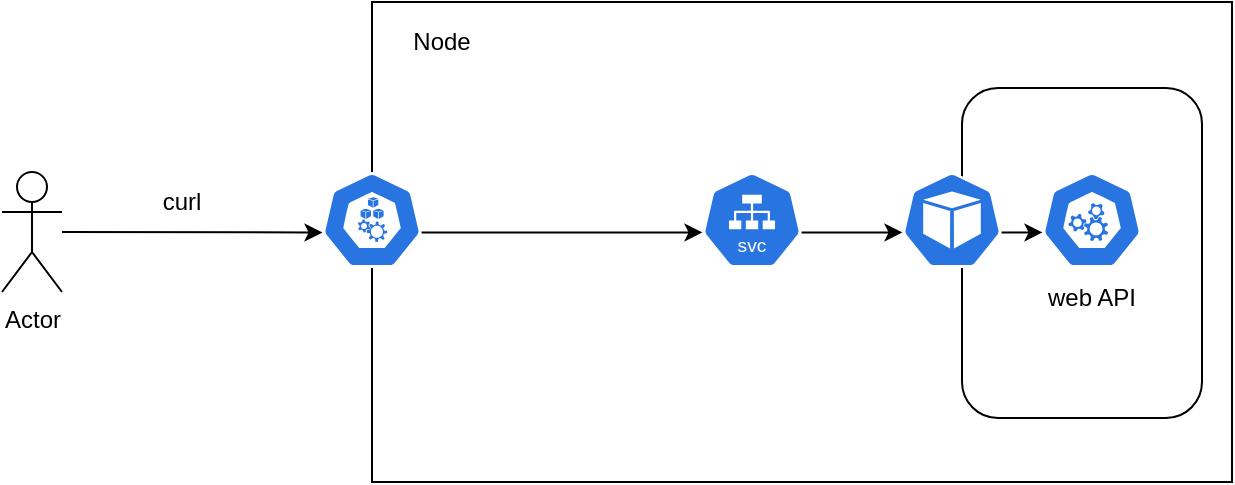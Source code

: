 <mxfile version="24.7.7">
  <diagram name="ページ1" id="JOt3ArjMe_EEyg0OrHGE">
    <mxGraphModel dx="1194" dy="672" grid="1" gridSize="10" guides="1" tooltips="1" connect="1" arrows="1" fold="1" page="1" pageScale="1" pageWidth="827" pageHeight="1169" math="0" shadow="0">
      <root>
        <mxCell id="0" />
        <mxCell id="1" parent="0" />
        <mxCell id="_boH7Vak079BCCBLWPw8-2" value="" style="rounded=0;whiteSpace=wrap;html=1;rotation=-90;" vertex="1" parent="1">
          <mxGeometry x="380" y="420" width="240" height="430" as="geometry" />
        </mxCell>
        <mxCell id="_boH7Vak079BCCBLWPw8-1" value="" style="aspect=fixed;sketch=0;html=1;dashed=0;whitespace=wrap;verticalLabelPosition=bottom;verticalAlign=top;fillColor=#2875E2;strokeColor=#ffffff;points=[[0.005,0.63,0],[0.1,0.2,0],[0.9,0.2,0],[0.5,0,0],[0.995,0.63,0],[0.72,0.99,0],[0.5,1,0],[0.28,0.99,0]];shape=mxgraph.kubernetes.icon2;prIcon=node" vertex="1" parent="1">
          <mxGeometry x="260" y="600" width="50" height="48" as="geometry" />
        </mxCell>
        <mxCell id="_boH7Vak079BCCBLWPw8-4" value="Node" style="text;html=1;align=center;verticalAlign=middle;whiteSpace=wrap;rounded=0;" vertex="1" parent="1">
          <mxGeometry x="290" y="520" width="60" height="30" as="geometry" />
        </mxCell>
        <mxCell id="_boH7Vak079BCCBLWPw8-6" value="" style="rounded=1;whiteSpace=wrap;html=1;" vertex="1" parent="1">
          <mxGeometry x="580" y="558" width="120" height="165" as="geometry" />
        </mxCell>
        <mxCell id="_boH7Vak079BCCBLWPw8-5" value="" style="aspect=fixed;sketch=0;html=1;dashed=0;whitespace=wrap;verticalLabelPosition=bottom;verticalAlign=top;fillColor=#2875E2;strokeColor=#ffffff;points=[[0.005,0.63,0],[0.1,0.2,0],[0.9,0.2,0],[0.5,0,0],[0.995,0.63,0],[0.72,0.99,0],[0.5,1,0],[0.28,0.99,0]];shape=mxgraph.kubernetes.icon2;prIcon=pod" vertex="1" parent="1">
          <mxGeometry x="550" y="600" width="50" height="48" as="geometry" />
        </mxCell>
        <mxCell id="_boH7Vak079BCCBLWPw8-7" value="" style="aspect=fixed;sketch=0;html=1;dashed=0;whitespace=wrap;verticalLabelPosition=bottom;verticalAlign=top;fillColor=#2875E2;strokeColor=#ffffff;points=[[0.005,0.63,0],[0.1,0.2,0],[0.9,0.2,0],[0.5,0,0],[0.995,0.63,0],[0.72,0.99,0],[0.5,1,0],[0.28,0.99,0]];shape=mxgraph.kubernetes.icon2;kubernetesLabel=1;prIcon=svc" vertex="1" parent="1">
          <mxGeometry x="450" y="600" width="50" height="48" as="geometry" />
        </mxCell>
        <mxCell id="_boH7Vak079BCCBLWPw8-8" value="" style="aspect=fixed;sketch=0;html=1;dashed=0;whitespace=wrap;verticalLabelPosition=bottom;verticalAlign=top;fillColor=#2875E2;strokeColor=#ffffff;points=[[0.005,0.63,0],[0.1,0.2,0],[0.9,0.2,0],[0.5,0,0],[0.995,0.63,0],[0.72,0.99,0],[0.5,1,0],[0.28,0.99,0]];shape=mxgraph.kubernetes.icon2;prIcon=api" vertex="1" parent="1">
          <mxGeometry x="620" y="600" width="50" height="48" as="geometry" />
        </mxCell>
        <mxCell id="_boH7Vak079BCCBLWPw8-9" value="web API" style="text;html=1;align=center;verticalAlign=middle;whiteSpace=wrap;rounded=0;" vertex="1" parent="1">
          <mxGeometry x="615" y="648" width="60" height="30" as="geometry" />
        </mxCell>
        <mxCell id="_boH7Vak079BCCBLWPw8-10" value="" style="endArrow=classic;html=1;rounded=0;entryX=0.005;entryY=0.63;entryDx=0;entryDy=0;entryPerimeter=0;exitX=0.995;exitY=0.63;exitDx=0;exitDy=0;exitPerimeter=0;" edge="1" parent="1" source="_boH7Vak079BCCBLWPw8-5" target="_boH7Vak079BCCBLWPw8-8">
          <mxGeometry width="50" height="50" relative="1" as="geometry">
            <mxPoint x="390" y="570" as="sourcePoint" />
            <mxPoint x="440" y="520" as="targetPoint" />
          </mxGeometry>
        </mxCell>
        <mxCell id="_boH7Vak079BCCBLWPw8-11" value="" style="endArrow=classic;html=1;rounded=0;entryX=0.005;entryY=0.63;entryDx=0;entryDy=0;entryPerimeter=0;exitX=0.995;exitY=0.63;exitDx=0;exitDy=0;exitPerimeter=0;" edge="1" parent="1" source="_boH7Vak079BCCBLWPw8-7" target="_boH7Vak079BCCBLWPw8-5">
          <mxGeometry width="50" height="50" relative="1" as="geometry">
            <mxPoint x="390" y="570" as="sourcePoint" />
            <mxPoint x="440" y="520" as="targetPoint" />
          </mxGeometry>
        </mxCell>
        <mxCell id="_boH7Vak079BCCBLWPw8-12" value="" style="endArrow=classic;html=1;rounded=0;entryX=0.005;entryY=0.63;entryDx=0;entryDy=0;entryPerimeter=0;exitX=0.995;exitY=0.63;exitDx=0;exitDy=0;exitPerimeter=0;" edge="1" parent="1" source="_boH7Vak079BCCBLWPw8-1" target="_boH7Vak079BCCBLWPw8-7">
          <mxGeometry width="50" height="50" relative="1" as="geometry">
            <mxPoint x="390" y="570" as="sourcePoint" />
            <mxPoint x="440" y="520" as="targetPoint" />
          </mxGeometry>
        </mxCell>
        <mxCell id="_boH7Vak079BCCBLWPw8-13" value="Actor" style="shape=umlActor;verticalLabelPosition=bottom;verticalAlign=top;html=1;outlineConnect=0;" vertex="1" parent="1">
          <mxGeometry x="100" y="600" width="30" height="60" as="geometry" />
        </mxCell>
        <mxCell id="_boH7Vak079BCCBLWPw8-14" value="" style="endArrow=classic;html=1;rounded=0;entryX=0.005;entryY=0.63;entryDx=0;entryDy=0;entryPerimeter=0;" edge="1" parent="1" source="_boH7Vak079BCCBLWPw8-13" target="_boH7Vak079BCCBLWPw8-1">
          <mxGeometry width="50" height="50" relative="1" as="geometry">
            <mxPoint x="390" y="570" as="sourcePoint" />
            <mxPoint x="440" y="520" as="targetPoint" />
          </mxGeometry>
        </mxCell>
        <mxCell id="_boH7Vak079BCCBLWPw8-15" value="curl" style="text;html=1;align=center;verticalAlign=middle;whiteSpace=wrap;rounded=0;" vertex="1" parent="1">
          <mxGeometry x="160" y="600" width="60" height="30" as="geometry" />
        </mxCell>
      </root>
    </mxGraphModel>
  </diagram>
</mxfile>
